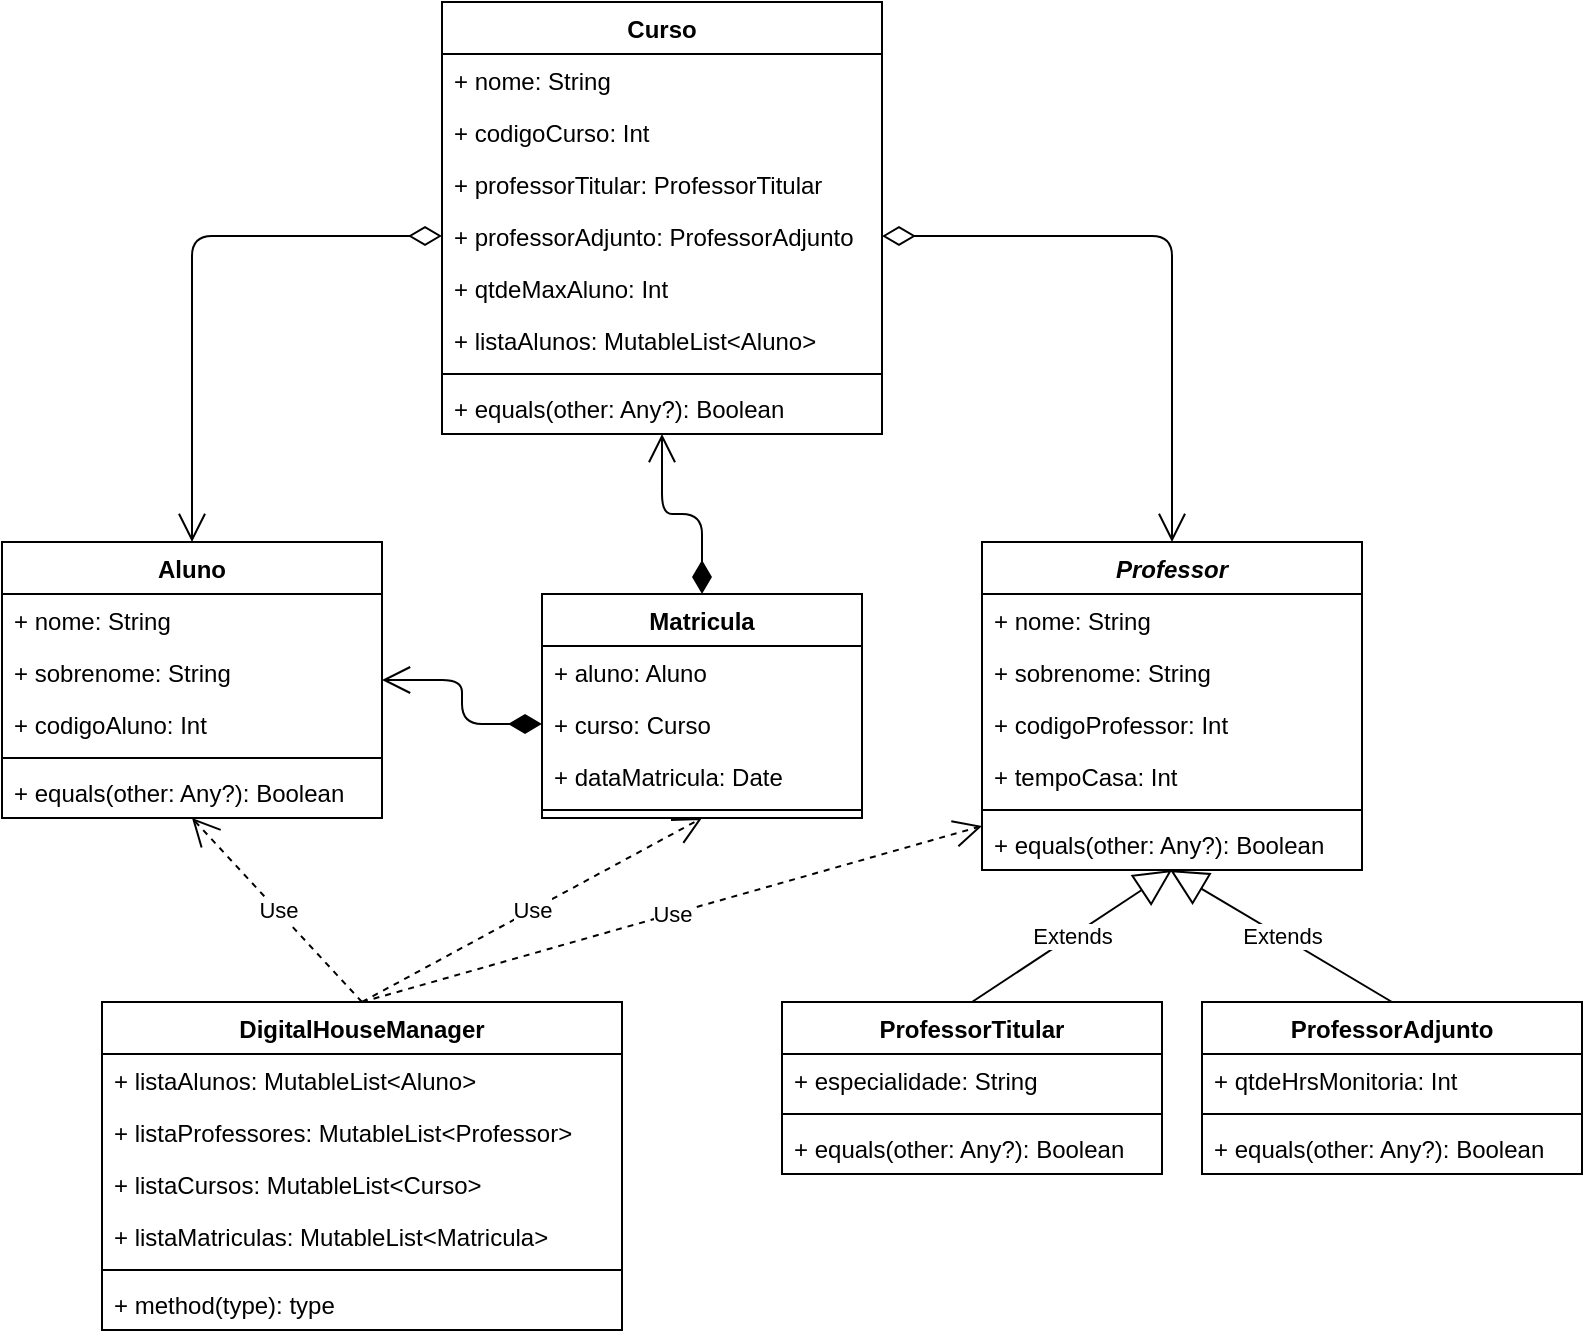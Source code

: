 <mxfile version="13.7.3" type="device"><diagram id="QUUCnD6aDWDqo5BVCzj1" name="Page-1"><mxGraphModel dx="1102" dy="583" grid="1" gridSize="10" guides="1" tooltips="1" connect="1" arrows="1" fold="1" page="1" pageScale="1" pageWidth="827" pageHeight="1169" math="0" shadow="0"><root><mxCell id="0"/><mxCell id="1" parent="0"/><mxCell id="6pcOomgbxYtR077IxrYb-22" value="Extends" style="endArrow=block;endSize=16;endFill=0;html=1;exitX=0.5;exitY=0;exitDx=0;exitDy=0;entryX=0.5;entryY=1;entryDx=0;entryDy=0;" edge="1" parent="1" source="6pcOomgbxYtR077IxrYb-8" target="6pcOomgbxYtR077IxrYb-1"><mxGeometry width="160" relative="1" as="geometry"><mxPoint x="330" y="300" as="sourcePoint"/><mxPoint x="490" y="300" as="targetPoint"/></mxGeometry></mxCell><mxCell id="6pcOomgbxYtR077IxrYb-23" value="Extends" style="endArrow=block;endSize=16;endFill=0;html=1;exitX=0.5;exitY=0;exitDx=0;exitDy=0;entryX=0.495;entryY=1;entryDx=0;entryDy=0;entryPerimeter=0;" edge="1" parent="1" source="6pcOomgbxYtR077IxrYb-15" target="6pcOomgbxYtR077IxrYb-4"><mxGeometry width="160" relative="1" as="geometry"><mxPoint x="640" y="326" as="sourcePoint"/><mxPoint x="620" y="250" as="targetPoint"/></mxGeometry></mxCell><mxCell id="GK7I19TVUTFbV8riElNi-8" value="Curso" style="swimlane;fontStyle=1;align=center;verticalAlign=top;childLayout=stackLayout;horizontal=1;startSize=26;horizontalStack=0;resizeParent=1;resizeParentMax=0;resizeLast=0;collapsible=1;marginBottom=0;" parent="1" vertex="1"><mxGeometry x="250" y="20" width="220" height="216" as="geometry"/></mxCell><mxCell id="GK7I19TVUTFbV8riElNi-9" value="+ nome: String" style="text;strokeColor=none;fillColor=none;align=left;verticalAlign=top;spacingLeft=4;spacingRight=4;overflow=hidden;rotatable=0;points=[[0,0.5],[1,0.5]];portConstraint=eastwest;" parent="GK7I19TVUTFbV8riElNi-8" vertex="1"><mxGeometry y="26" width="220" height="26" as="geometry"/></mxCell><mxCell id="6pcOomgbxYtR077IxrYb-26" value="+ codigoCurso: Int" style="text;strokeColor=none;fillColor=none;align=left;verticalAlign=top;spacingLeft=4;spacingRight=4;overflow=hidden;rotatable=0;points=[[0,0.5],[1,0.5]];portConstraint=eastwest;" vertex="1" parent="GK7I19TVUTFbV8riElNi-8"><mxGeometry y="52" width="220" height="26" as="geometry"/></mxCell><mxCell id="6pcOomgbxYtR077IxrYb-28" value="+ professorTitular: ProfessorTitular" style="text;strokeColor=none;fillColor=none;align=left;verticalAlign=top;spacingLeft=4;spacingRight=4;overflow=hidden;rotatable=0;points=[[0,0.5],[1,0.5]];portConstraint=eastwest;" vertex="1" parent="GK7I19TVUTFbV8riElNi-8"><mxGeometry y="78" width="220" height="26" as="geometry"/></mxCell><mxCell id="6pcOomgbxYtR077IxrYb-29" value="+ professorAdjunto: ProfessorAdjunto" style="text;strokeColor=none;fillColor=none;align=left;verticalAlign=top;spacingLeft=4;spacingRight=4;overflow=hidden;rotatable=0;points=[[0,0.5],[1,0.5]];portConstraint=eastwest;" vertex="1" parent="GK7I19TVUTFbV8riElNi-8"><mxGeometry y="104" width="220" height="26" as="geometry"/></mxCell><mxCell id="6pcOomgbxYtR077IxrYb-30" value="+ qtdeMaxAluno: Int" style="text;strokeColor=none;fillColor=none;align=left;verticalAlign=top;spacingLeft=4;spacingRight=4;overflow=hidden;rotatable=0;points=[[0,0.5],[1,0.5]];portConstraint=eastwest;" vertex="1" parent="GK7I19TVUTFbV8riElNi-8"><mxGeometry y="130" width="220" height="26" as="geometry"/></mxCell><mxCell id="GK7I19TVUTFbV8riElNi-12" value="+ listaAlunos: MutableList&lt;Aluno&gt;" style="text;strokeColor=none;fillColor=none;align=left;verticalAlign=top;spacingLeft=4;spacingRight=4;overflow=hidden;rotatable=0;points=[[0,0.5],[1,0.5]];portConstraint=eastwest;" parent="GK7I19TVUTFbV8riElNi-8" vertex="1"><mxGeometry y="156" width="220" height="26" as="geometry"/></mxCell><mxCell id="GK7I19TVUTFbV8riElNi-10" value="" style="line;strokeWidth=1;fillColor=none;align=left;verticalAlign=middle;spacingTop=-1;spacingLeft=3;spacingRight=3;rotatable=0;labelPosition=right;points=[];portConstraint=eastwest;" parent="GK7I19TVUTFbV8riElNi-8" vertex="1"><mxGeometry y="182" width="220" height="8" as="geometry"/></mxCell><mxCell id="GK7I19TVUTFbV8riElNi-11" value="+ equals(other: Any?): Boolean" style="text;strokeColor=none;fillColor=none;align=left;verticalAlign=top;spacingLeft=4;spacingRight=4;overflow=hidden;rotatable=0;points=[[0,0.5],[1,0.5]];portConstraint=eastwest;" parent="GK7I19TVUTFbV8riElNi-8" vertex="1"><mxGeometry y="190" width="220" height="26" as="geometry"/></mxCell><mxCell id="GK7I19TVUTFbV8riElNi-13" value="Aluno" style="swimlane;fontStyle=1;align=center;verticalAlign=top;childLayout=stackLayout;horizontal=1;startSize=26;horizontalStack=0;resizeParent=1;resizeParentMax=0;resizeLast=0;collapsible=1;marginBottom=0;" parent="1" vertex="1"><mxGeometry x="30" y="290" width="190" height="138" as="geometry"/></mxCell><mxCell id="GK7I19TVUTFbV8riElNi-14" value="+ nome: String" style="text;strokeColor=none;fillColor=none;align=left;verticalAlign=top;spacingLeft=4;spacingRight=4;overflow=hidden;rotatable=0;points=[[0,0.5],[1,0.5]];portConstraint=eastwest;" parent="GK7I19TVUTFbV8riElNi-13" vertex="1"><mxGeometry y="26" width="190" height="26" as="geometry"/></mxCell><mxCell id="GK7I19TVUTFbV8riElNi-17" value="+ sobrenome: String" style="text;strokeColor=none;fillColor=none;align=left;verticalAlign=top;spacingLeft=4;spacingRight=4;overflow=hidden;rotatable=0;points=[[0,0.5],[1,0.5]];portConstraint=eastwest;" parent="GK7I19TVUTFbV8riElNi-13" vertex="1"><mxGeometry y="52" width="190" height="26" as="geometry"/></mxCell><mxCell id="GK7I19TVUTFbV8riElNi-18" value="+ codigoAluno: Int" style="text;strokeColor=none;fillColor=none;align=left;verticalAlign=top;spacingLeft=4;spacingRight=4;overflow=hidden;rotatable=0;points=[[0,0.5],[1,0.5]];portConstraint=eastwest;" parent="GK7I19TVUTFbV8riElNi-13" vertex="1"><mxGeometry y="78" width="190" height="26" as="geometry"/></mxCell><mxCell id="GK7I19TVUTFbV8riElNi-15" value="" style="line;strokeWidth=1;fillColor=none;align=left;verticalAlign=middle;spacingTop=-1;spacingLeft=3;spacingRight=3;rotatable=0;labelPosition=right;points=[];portConstraint=eastwest;" parent="GK7I19TVUTFbV8riElNi-13" vertex="1"><mxGeometry y="104" width="190" height="8" as="geometry"/></mxCell><mxCell id="GK7I19TVUTFbV8riElNi-16" value="+ equals(other: Any?): Boolean" style="text;strokeColor=none;fillColor=none;align=left;verticalAlign=top;spacingLeft=4;spacingRight=4;overflow=hidden;rotatable=0;points=[[0,0.5],[1,0.5]];portConstraint=eastwest;" parent="GK7I19TVUTFbV8riElNi-13" vertex="1"><mxGeometry y="112" width="190" height="26" as="geometry"/></mxCell><mxCell id="6pcOomgbxYtR077IxrYb-1" value="Professor" style="swimlane;fontStyle=3;align=center;verticalAlign=top;childLayout=stackLayout;horizontal=1;startSize=26;horizontalStack=0;resizeParent=1;resizeParentMax=0;resizeLast=0;collapsible=1;marginBottom=0;" vertex="1" parent="1"><mxGeometry x="520" y="290" width="190" height="164" as="geometry"/></mxCell><mxCell id="6pcOomgbxYtR077IxrYb-2" value="+ nome: String" style="text;strokeColor=none;fillColor=none;align=left;verticalAlign=top;spacingLeft=4;spacingRight=4;overflow=hidden;rotatable=0;points=[[0,0.5],[1,0.5]];portConstraint=eastwest;" vertex="1" parent="6pcOomgbxYtR077IxrYb-1"><mxGeometry y="26" width="190" height="26" as="geometry"/></mxCell><mxCell id="6pcOomgbxYtR077IxrYb-5" value="+ sobrenome: String" style="text;strokeColor=none;fillColor=none;align=left;verticalAlign=top;spacingLeft=4;spacingRight=4;overflow=hidden;rotatable=0;points=[[0,0.5],[1,0.5]];portConstraint=eastwest;" vertex="1" parent="6pcOomgbxYtR077IxrYb-1"><mxGeometry y="52" width="190" height="26" as="geometry"/></mxCell><mxCell id="6pcOomgbxYtR077IxrYb-7" value="+ codigoProfessor: Int" style="text;strokeColor=none;fillColor=none;align=left;verticalAlign=top;spacingLeft=4;spacingRight=4;overflow=hidden;rotatable=0;points=[[0,0.5],[1,0.5]];portConstraint=eastwest;" vertex="1" parent="6pcOomgbxYtR077IxrYb-1"><mxGeometry y="78" width="190" height="26" as="geometry"/></mxCell><mxCell id="6pcOomgbxYtR077IxrYb-6" value="+ tempoCasa: Int" style="text;strokeColor=none;fillColor=none;align=left;verticalAlign=top;spacingLeft=4;spacingRight=4;overflow=hidden;rotatable=0;points=[[0,0.5],[1,0.5]];portConstraint=eastwest;" vertex="1" parent="6pcOomgbxYtR077IxrYb-1"><mxGeometry y="104" width="190" height="26" as="geometry"/></mxCell><mxCell id="6pcOomgbxYtR077IxrYb-3" value="" style="line;strokeWidth=1;fillColor=none;align=left;verticalAlign=middle;spacingTop=-1;spacingLeft=3;spacingRight=3;rotatable=0;labelPosition=right;points=[];portConstraint=eastwest;" vertex="1" parent="6pcOomgbxYtR077IxrYb-1"><mxGeometry y="130" width="190" height="8" as="geometry"/></mxCell><mxCell id="6pcOomgbxYtR077IxrYb-4" value="+ equals(other: Any?): Boolean" style="text;strokeColor=none;fillColor=none;align=left;verticalAlign=top;spacingLeft=4;spacingRight=4;overflow=hidden;rotatable=0;points=[[0,0.5],[1,0.5]];portConstraint=eastwest;" vertex="1" parent="6pcOomgbxYtR077IxrYb-1"><mxGeometry y="138" width="190" height="26" as="geometry"/></mxCell><mxCell id="6pcOomgbxYtR077IxrYb-8" value="ProfessorTitular" style="swimlane;fontStyle=1;align=center;verticalAlign=top;childLayout=stackLayout;horizontal=1;startSize=26;horizontalStack=0;resizeParent=1;resizeParentMax=0;resizeLast=0;collapsible=1;marginBottom=0;" vertex="1" parent="1"><mxGeometry x="420" y="520" width="190" height="86" as="geometry"/></mxCell><mxCell id="6pcOomgbxYtR077IxrYb-9" value="+ especialidade: String" style="text;strokeColor=none;fillColor=none;align=left;verticalAlign=top;spacingLeft=4;spacingRight=4;overflow=hidden;rotatable=0;points=[[0,0.5],[1,0.5]];portConstraint=eastwest;" vertex="1" parent="6pcOomgbxYtR077IxrYb-8"><mxGeometry y="26" width="190" height="26" as="geometry"/></mxCell><mxCell id="6pcOomgbxYtR077IxrYb-13" value="" style="line;strokeWidth=1;fillColor=none;align=left;verticalAlign=middle;spacingTop=-1;spacingLeft=3;spacingRight=3;rotatable=0;labelPosition=right;points=[];portConstraint=eastwest;" vertex="1" parent="6pcOomgbxYtR077IxrYb-8"><mxGeometry y="52" width="190" height="8" as="geometry"/></mxCell><mxCell id="6pcOomgbxYtR077IxrYb-14" value="+ equals(other: Any?): Boolean" style="text;strokeColor=none;fillColor=none;align=left;verticalAlign=top;spacingLeft=4;spacingRight=4;overflow=hidden;rotatable=0;points=[[0,0.5],[1,0.5]];portConstraint=eastwest;" vertex="1" parent="6pcOomgbxYtR077IxrYb-8"><mxGeometry y="60" width="190" height="26" as="geometry"/></mxCell><mxCell id="6pcOomgbxYtR077IxrYb-15" value="ProfessorAdjunto" style="swimlane;fontStyle=1;align=center;verticalAlign=top;childLayout=stackLayout;horizontal=1;startSize=26;horizontalStack=0;resizeParent=1;resizeParentMax=0;resizeLast=0;collapsible=1;marginBottom=0;" vertex="1" parent="1"><mxGeometry x="630" y="520" width="190" height="86" as="geometry"/></mxCell><mxCell id="6pcOomgbxYtR077IxrYb-19" value="+ qtdeHrsMonitoria: Int" style="text;strokeColor=none;fillColor=none;align=left;verticalAlign=top;spacingLeft=4;spacingRight=4;overflow=hidden;rotatable=0;points=[[0,0.5],[1,0.5]];portConstraint=eastwest;" vertex="1" parent="6pcOomgbxYtR077IxrYb-15"><mxGeometry y="26" width="190" height="26" as="geometry"/></mxCell><mxCell id="6pcOomgbxYtR077IxrYb-20" value="" style="line;strokeWidth=1;fillColor=none;align=left;verticalAlign=middle;spacingTop=-1;spacingLeft=3;spacingRight=3;rotatable=0;labelPosition=right;points=[];portConstraint=eastwest;" vertex="1" parent="6pcOomgbxYtR077IxrYb-15"><mxGeometry y="52" width="190" height="8" as="geometry"/></mxCell><mxCell id="6pcOomgbxYtR077IxrYb-21" value="+ equals(other: Any?): Boolean" style="text;strokeColor=none;fillColor=none;align=left;verticalAlign=top;spacingLeft=4;spacingRight=4;overflow=hidden;rotatable=0;points=[[0,0.5],[1,0.5]];portConstraint=eastwest;" vertex="1" parent="6pcOomgbxYtR077IxrYb-15"><mxGeometry y="60" width="190" height="26" as="geometry"/></mxCell><mxCell id="6pcOomgbxYtR077IxrYb-32" value="" style="endArrow=open;html=1;endSize=12;startArrow=diamondThin;startSize=14;startFill=0;edgeStyle=orthogonalEdgeStyle;align=left;verticalAlign=bottom;exitX=0;exitY=0.5;exitDx=0;exitDy=0;entryX=0.5;entryY=0;entryDx=0;entryDy=0;" edge="1" parent="1" source="6pcOomgbxYtR077IxrYb-29" target="GK7I19TVUTFbV8riElNi-13"><mxGeometry x="-0.75" y="20" relative="1" as="geometry"><mxPoint x="330" y="300" as="sourcePoint"/><mxPoint x="490" y="300" as="targetPoint"/><mxPoint as="offset"/></mxGeometry></mxCell><mxCell id="6pcOomgbxYtR077IxrYb-35" value="" style="endArrow=open;html=1;endSize=12;startArrow=diamondThin;startSize=14;startFill=0;edgeStyle=orthogonalEdgeStyle;align=left;verticalAlign=bottom;exitX=1;exitY=0.5;exitDx=0;exitDy=0;entryX=0.5;entryY=0;entryDx=0;entryDy=0;" edge="1" parent="1" source="6pcOomgbxYtR077IxrYb-29" target="6pcOomgbxYtR077IxrYb-1"><mxGeometry x="-0.75" y="20" relative="1" as="geometry"><mxPoint x="250" y="168" as="sourcePoint"/><mxPoint x="125" y="321" as="targetPoint"/><mxPoint as="offset"/></mxGeometry></mxCell><mxCell id="6pcOomgbxYtR077IxrYb-36" value="Matricula" style="swimlane;fontStyle=1;align=center;verticalAlign=top;childLayout=stackLayout;horizontal=1;startSize=26;horizontalStack=0;resizeParent=1;resizeParentMax=0;resizeLast=0;collapsible=1;marginBottom=0;" vertex="1" parent="1"><mxGeometry x="300" y="316" width="160" height="112" as="geometry"/></mxCell><mxCell id="6pcOomgbxYtR077IxrYb-41" value="+ aluno: Aluno" style="text;strokeColor=none;fillColor=none;align=left;verticalAlign=top;spacingLeft=4;spacingRight=4;overflow=hidden;rotatable=0;points=[[0,0.5],[1,0.5]];portConstraint=eastwest;" vertex="1" parent="6pcOomgbxYtR077IxrYb-36"><mxGeometry y="26" width="160" height="26" as="geometry"/></mxCell><mxCell id="6pcOomgbxYtR077IxrYb-42" value="+ curso: Curso" style="text;strokeColor=none;fillColor=none;align=left;verticalAlign=top;spacingLeft=4;spacingRight=4;overflow=hidden;rotatable=0;points=[[0,0.5],[1,0.5]];portConstraint=eastwest;" vertex="1" parent="6pcOomgbxYtR077IxrYb-36"><mxGeometry y="52" width="160" height="26" as="geometry"/></mxCell><mxCell id="6pcOomgbxYtR077IxrYb-37" value="+ dataMatricula: Date" style="text;strokeColor=none;fillColor=none;align=left;verticalAlign=top;spacingLeft=4;spacingRight=4;overflow=hidden;rotatable=0;points=[[0,0.5],[1,0.5]];portConstraint=eastwest;" vertex="1" parent="6pcOomgbxYtR077IxrYb-36"><mxGeometry y="78" width="160" height="26" as="geometry"/></mxCell><mxCell id="6pcOomgbxYtR077IxrYb-38" value="" style="line;strokeWidth=1;fillColor=none;align=left;verticalAlign=middle;spacingTop=-1;spacingLeft=3;spacingRight=3;rotatable=0;labelPosition=right;points=[];portConstraint=eastwest;" vertex="1" parent="6pcOomgbxYtR077IxrYb-36"><mxGeometry y="104" width="160" height="8" as="geometry"/></mxCell><mxCell id="6pcOomgbxYtR077IxrYb-43" value="" style="endArrow=open;html=1;endSize=12;startArrow=diamondThin;startSize=14;startFill=1;edgeStyle=orthogonalEdgeStyle;align=left;verticalAlign=bottom;exitX=0;exitY=0.5;exitDx=0;exitDy=0;entryX=1;entryY=0.5;entryDx=0;entryDy=0;" edge="1" parent="1" source="6pcOomgbxYtR077IxrYb-42" target="GK7I19TVUTFbV8riElNi-13"><mxGeometry x="-0.918" y="63" relative="1" as="geometry"><mxPoint x="330" y="370" as="sourcePoint"/><mxPoint x="490" y="370" as="targetPoint"/><mxPoint x="23" y="49" as="offset"/></mxGeometry></mxCell><mxCell id="6pcOomgbxYtR077IxrYb-44" value="" style="endArrow=open;html=1;endSize=12;startArrow=diamondThin;startSize=14;startFill=1;edgeStyle=orthogonalEdgeStyle;align=left;verticalAlign=bottom;exitX=0.5;exitY=0;exitDx=0;exitDy=0;entryX=0.5;entryY=1;entryDx=0;entryDy=0;" edge="1" parent="1" source="6pcOomgbxYtR077IxrYb-36" target="GK7I19TVUTFbV8riElNi-8"><mxGeometry x="-0.28" y="-40" relative="1" as="geometry"><mxPoint x="330" y="370" as="sourcePoint"/><mxPoint x="490" y="370" as="targetPoint"/><mxPoint as="offset"/></mxGeometry></mxCell><mxCell id="6pcOomgbxYtR077IxrYb-45" value="DigitalHouseManager" style="swimlane;fontStyle=1;align=center;verticalAlign=top;childLayout=stackLayout;horizontal=1;startSize=26;horizontalStack=0;resizeParent=1;resizeParentMax=0;resizeLast=0;collapsible=1;marginBottom=0;" vertex="1" parent="1"><mxGeometry x="80" y="520" width="260" height="164" as="geometry"/></mxCell><mxCell id="6pcOomgbxYtR077IxrYb-49" value="+ listaAlunos: MutableList&lt;Aluno&gt;" style="text;strokeColor=none;fillColor=none;align=left;verticalAlign=top;spacingLeft=4;spacingRight=4;overflow=hidden;rotatable=0;points=[[0,0.5],[1,0.5]];portConstraint=eastwest;" vertex="1" parent="6pcOomgbxYtR077IxrYb-45"><mxGeometry y="26" width="260" height="26" as="geometry"/></mxCell><mxCell id="6pcOomgbxYtR077IxrYb-50" value="+ listaProfessores: MutableList&lt;Professor&gt;" style="text;strokeColor=none;fillColor=none;align=left;verticalAlign=top;spacingLeft=4;spacingRight=4;overflow=hidden;rotatable=0;points=[[0,0.5],[1,0.5]];portConstraint=eastwest;" vertex="1" parent="6pcOomgbxYtR077IxrYb-45"><mxGeometry y="52" width="260" height="26" as="geometry"/></mxCell><mxCell id="6pcOomgbxYtR077IxrYb-51" value="+ listaCursos: MutableList&lt;Curso&gt;" style="text;strokeColor=none;fillColor=none;align=left;verticalAlign=top;spacingLeft=4;spacingRight=4;overflow=hidden;rotatable=0;points=[[0,0.5],[1,0.5]];portConstraint=eastwest;" vertex="1" parent="6pcOomgbxYtR077IxrYb-45"><mxGeometry y="78" width="260" height="26" as="geometry"/></mxCell><mxCell id="6pcOomgbxYtR077IxrYb-46" value="+ listaMatriculas: MutableList&lt;Matricula&gt;" style="text;strokeColor=none;fillColor=none;align=left;verticalAlign=top;spacingLeft=4;spacingRight=4;overflow=hidden;rotatable=0;points=[[0,0.5],[1,0.5]];portConstraint=eastwest;" vertex="1" parent="6pcOomgbxYtR077IxrYb-45"><mxGeometry y="104" width="260" height="26" as="geometry"/></mxCell><mxCell id="6pcOomgbxYtR077IxrYb-47" value="" style="line;strokeWidth=1;fillColor=none;align=left;verticalAlign=middle;spacingTop=-1;spacingLeft=3;spacingRight=3;rotatable=0;labelPosition=right;points=[];portConstraint=eastwest;" vertex="1" parent="6pcOomgbxYtR077IxrYb-45"><mxGeometry y="130" width="260" height="8" as="geometry"/></mxCell><mxCell id="6pcOomgbxYtR077IxrYb-48" value="+ method(type): type" style="text;strokeColor=none;fillColor=none;align=left;verticalAlign=top;spacingLeft=4;spacingRight=4;overflow=hidden;rotatable=0;points=[[0,0.5],[1,0.5]];portConstraint=eastwest;" vertex="1" parent="6pcOomgbxYtR077IxrYb-45"><mxGeometry y="138" width="260" height="26" as="geometry"/></mxCell><mxCell id="6pcOomgbxYtR077IxrYb-55" value="Use" style="endArrow=open;endSize=12;dashed=1;html=1;exitX=0.5;exitY=0;exitDx=0;exitDy=0;entryX=0.5;entryY=1;entryDx=0;entryDy=0;" edge="1" parent="1" source="6pcOomgbxYtR077IxrYb-45" target="GK7I19TVUTFbV8riElNi-13"><mxGeometry width="160" relative="1" as="geometry"><mxPoint x="330" y="470" as="sourcePoint"/><mxPoint x="490" y="470" as="targetPoint"/></mxGeometry></mxCell><mxCell id="6pcOomgbxYtR077IxrYb-56" value="Use" style="endArrow=open;endSize=12;dashed=1;html=1;exitX=0.5;exitY=0;exitDx=0;exitDy=0;entryX=0.5;entryY=1;entryDx=0;entryDy=0;" edge="1" parent="1" target="6pcOomgbxYtR077IxrYb-36"><mxGeometry width="160" relative="1" as="geometry"><mxPoint x="210" y="520" as="sourcePoint"/><mxPoint x="125" y="428" as="targetPoint"/></mxGeometry></mxCell><mxCell id="6pcOomgbxYtR077IxrYb-57" value="Use" style="endArrow=open;endSize=12;dashed=1;html=1;exitX=0.5;exitY=0;exitDx=0;exitDy=0;entryX=0;entryY=0.154;entryDx=0;entryDy=0;entryPerimeter=0;" edge="1" parent="1" source="6pcOomgbxYtR077IxrYb-45" target="6pcOomgbxYtR077IxrYb-4"><mxGeometry width="160" relative="1" as="geometry"><mxPoint x="220" y="530" as="sourcePoint"/><mxPoint x="135" y="438" as="targetPoint"/></mxGeometry></mxCell></root></mxGraphModel></diagram></mxfile>